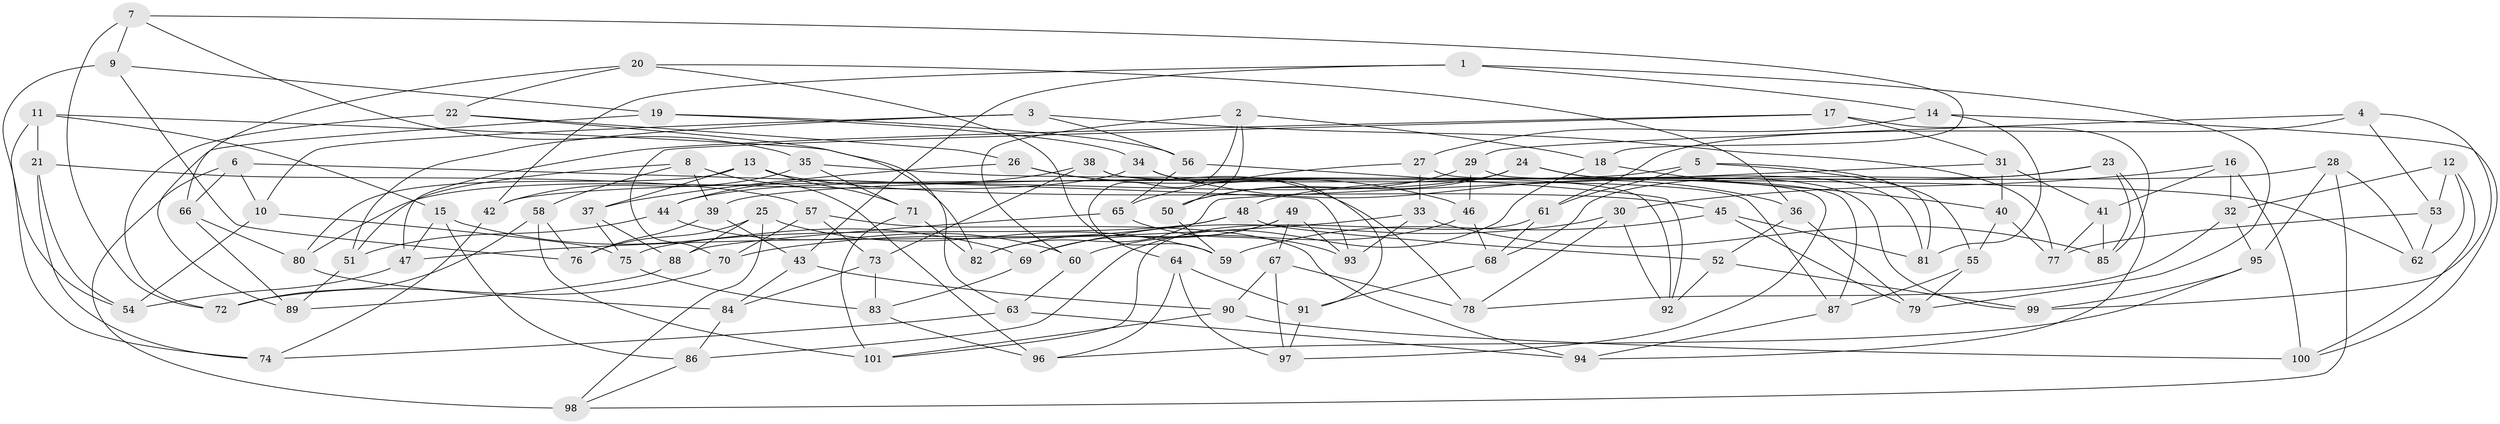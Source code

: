 // coarse degree distribution, {6: 0.5737704918032787, 4: 0.32786885245901637, 5: 0.08196721311475409, 3: 0.01639344262295082}
// Generated by graph-tools (version 1.1) at 2025/42/03/06/25 10:42:20]
// undirected, 101 vertices, 202 edges
graph export_dot {
graph [start="1"]
  node [color=gray90,style=filled];
  1;
  2;
  3;
  4;
  5;
  6;
  7;
  8;
  9;
  10;
  11;
  12;
  13;
  14;
  15;
  16;
  17;
  18;
  19;
  20;
  21;
  22;
  23;
  24;
  25;
  26;
  27;
  28;
  29;
  30;
  31;
  32;
  33;
  34;
  35;
  36;
  37;
  38;
  39;
  40;
  41;
  42;
  43;
  44;
  45;
  46;
  47;
  48;
  49;
  50;
  51;
  52;
  53;
  54;
  55;
  56;
  57;
  58;
  59;
  60;
  61;
  62;
  63;
  64;
  65;
  66;
  67;
  68;
  69;
  70;
  71;
  72;
  73;
  74;
  75;
  76;
  77;
  78;
  79;
  80;
  81;
  82;
  83;
  84;
  85;
  86;
  87;
  88;
  89;
  90;
  91;
  92;
  93;
  94;
  95;
  96;
  97;
  98;
  99;
  100;
  101;
  1 -- 43;
  1 -- 79;
  1 -- 42;
  1 -- 14;
  2 -- 60;
  2 -- 18;
  2 -- 50;
  2 -- 59;
  3 -- 56;
  3 -- 77;
  3 -- 10;
  3 -- 51;
  4 -- 29;
  4 -- 53;
  4 -- 61;
  4 -- 99;
  5 -- 61;
  5 -- 81;
  5 -- 55;
  5 -- 42;
  6 -- 10;
  6 -- 98;
  6 -- 66;
  6 -- 93;
  7 -- 9;
  7 -- 35;
  7 -- 72;
  7 -- 18;
  8 -- 96;
  8 -- 39;
  8 -- 51;
  8 -- 58;
  9 -- 76;
  9 -- 54;
  9 -- 19;
  10 -- 75;
  10 -- 54;
  11 -- 15;
  11 -- 82;
  11 -- 21;
  11 -- 74;
  12 -- 100;
  12 -- 62;
  12 -- 53;
  12 -- 32;
  13 -- 45;
  13 -- 37;
  13 -- 80;
  13 -- 71;
  14 -- 27;
  14 -- 100;
  14 -- 81;
  15 -- 86;
  15 -- 69;
  15 -- 47;
  16 -- 41;
  16 -- 100;
  16 -- 30;
  16 -- 32;
  17 -- 31;
  17 -- 70;
  17 -- 47;
  17 -- 85;
  18 -- 86;
  18 -- 40;
  19 -- 89;
  19 -- 56;
  19 -- 34;
  20 -- 22;
  20 -- 36;
  20 -- 64;
  20 -- 66;
  21 -- 74;
  21 -- 54;
  21 -- 57;
  22 -- 63;
  22 -- 72;
  22 -- 26;
  23 -- 48;
  23 -- 68;
  23 -- 85;
  23 -- 94;
  24 -- 81;
  24 -- 99;
  24 -- 50;
  24 -- 44;
  25 -- 88;
  25 -- 98;
  25 -- 59;
  25 -- 76;
  26 -- 46;
  26 -- 78;
  26 -- 37;
  27 -- 33;
  27 -- 97;
  27 -- 65;
  28 -- 62;
  28 -- 95;
  28 -- 98;
  28 -- 39;
  29 -- 50;
  29 -- 46;
  29 -- 87;
  30 -- 92;
  30 -- 78;
  30 -- 69;
  31 -- 41;
  31 -- 82;
  31 -- 40;
  32 -- 95;
  32 -- 78;
  33 -- 93;
  33 -- 47;
  33 -- 85;
  34 -- 80;
  34 -- 91;
  34 -- 36;
  35 -- 71;
  35 -- 62;
  35 -- 42;
  36 -- 52;
  36 -- 79;
  37 -- 88;
  37 -- 75;
  38 -- 87;
  38 -- 73;
  38 -- 92;
  38 -- 44;
  39 -- 76;
  39 -- 43;
  40 -- 55;
  40 -- 77;
  41 -- 85;
  41 -- 77;
  42 -- 74;
  43 -- 90;
  43 -- 84;
  44 -- 51;
  44 -- 60;
  45 -- 79;
  45 -- 81;
  45 -- 59;
  46 -- 60;
  46 -- 68;
  47 -- 54;
  48 -- 70;
  48 -- 75;
  48 -- 52;
  49 -- 82;
  49 -- 69;
  49 -- 67;
  49 -- 93;
  50 -- 59;
  51 -- 89;
  52 -- 99;
  52 -- 92;
  53 -- 77;
  53 -- 62;
  55 -- 79;
  55 -- 87;
  56 -- 92;
  56 -- 65;
  57 -- 73;
  57 -- 94;
  57 -- 70;
  58 -- 101;
  58 -- 76;
  58 -- 72;
  60 -- 63;
  61 -- 68;
  61 -- 101;
  63 -- 74;
  63 -- 94;
  64 -- 91;
  64 -- 96;
  64 -- 97;
  65 -- 88;
  65 -- 93;
  66 -- 89;
  66 -- 80;
  67 -- 97;
  67 -- 78;
  67 -- 90;
  68 -- 91;
  69 -- 83;
  70 -- 72;
  71 -- 82;
  71 -- 101;
  73 -- 83;
  73 -- 84;
  75 -- 83;
  80 -- 84;
  83 -- 96;
  84 -- 86;
  86 -- 98;
  87 -- 94;
  88 -- 89;
  90 -- 101;
  90 -- 100;
  91 -- 97;
  95 -- 99;
  95 -- 96;
}
